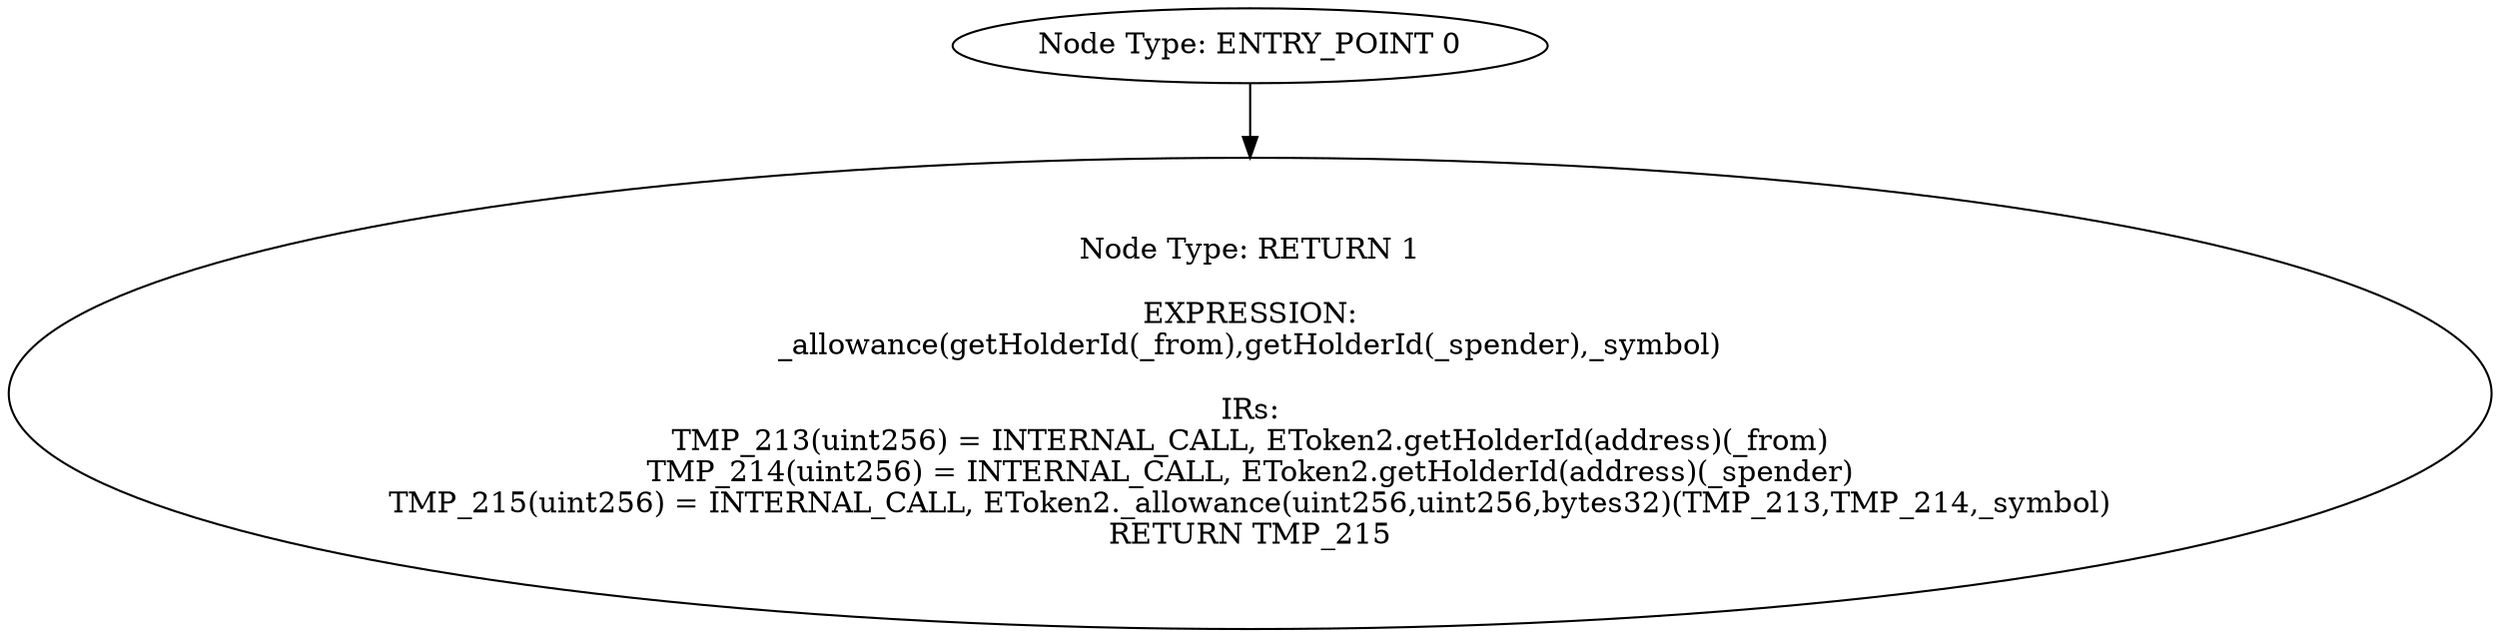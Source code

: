digraph{
0[label="Node Type: ENTRY_POINT 0
"];
0->1;
1[label="Node Type: RETURN 1

EXPRESSION:
_allowance(getHolderId(_from),getHolderId(_spender),_symbol)

IRs:
TMP_213(uint256) = INTERNAL_CALL, EToken2.getHolderId(address)(_from)
TMP_214(uint256) = INTERNAL_CALL, EToken2.getHolderId(address)(_spender)
TMP_215(uint256) = INTERNAL_CALL, EToken2._allowance(uint256,uint256,bytes32)(TMP_213,TMP_214,_symbol)
RETURN TMP_215"];
}
